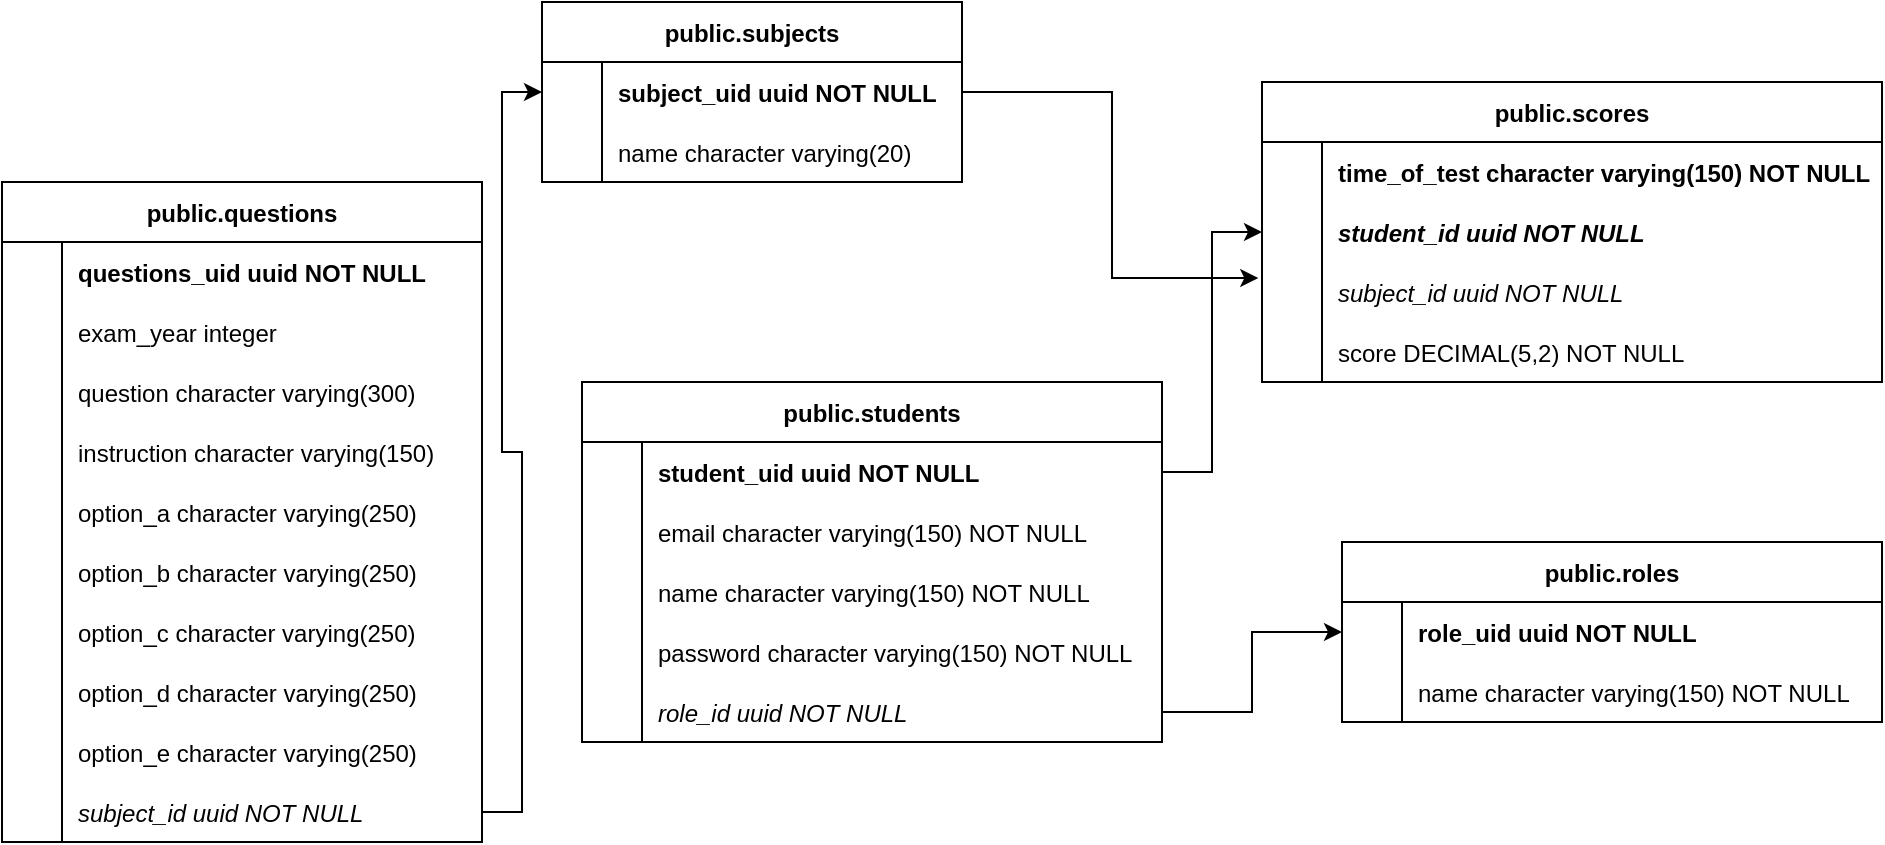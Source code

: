 <mxfile version="21.1.5" type="github">
  <diagram id="R2lEEEUBdFMjLlhIrx00" name="Page-1">
    <mxGraphModel dx="1644" dy="1570" grid="1" gridSize="10" guides="1" tooltips="1" connect="1" arrows="1" fold="1" page="1" pageScale="1" pageWidth="850" pageHeight="1100" math="0" shadow="0" extFonts="Permanent Marker^https://fonts.googleapis.com/css?family=Permanent+Marker">
      <root>
        <mxCell id="0" />
        <mxCell id="1" parent="0" />
        <mxCell id="MU_Egy2QVx_UB3qHDMcQ-1" value="public.questions" style="shape=table;startSize=30;container=1;collapsible=1;childLayout=tableLayout;fixedRows=1;rowLines=0;fontStyle=1;align=center;resizeLast=1;" vertex="1" parent="1">
          <mxGeometry x="-410" y="80" width="240" height="330" as="geometry" />
        </mxCell>
        <mxCell id="MU_Egy2QVx_UB3qHDMcQ-2" value="" style="shape=tableRow;horizontal=0;startSize=0;swimlaneHead=0;swimlaneBody=0;fillColor=none;collapsible=0;dropTarget=0;points=[[0,0.5],[1,0.5]];portConstraint=eastwest;strokeColor=inherit;top=0;left=0;right=0;bottom=0;" vertex="1" parent="MU_Egy2QVx_UB3qHDMcQ-1">
          <mxGeometry y="30" width="240" height="30" as="geometry" />
        </mxCell>
        <mxCell id="MU_Egy2QVx_UB3qHDMcQ-3" value="" style="shape=partialRectangle;overflow=hidden;connectable=0;fillColor=none;strokeColor=inherit;top=0;left=0;bottom=0;right=0;" vertex="1" parent="MU_Egy2QVx_UB3qHDMcQ-2">
          <mxGeometry width="30" height="30" as="geometry">
            <mxRectangle width="30" height="30" as="alternateBounds" />
          </mxGeometry>
        </mxCell>
        <mxCell id="MU_Egy2QVx_UB3qHDMcQ-4" value="questions_uid uuid NOT NULL" style="shape=partialRectangle;overflow=hidden;connectable=0;fillColor=none;align=left;strokeColor=inherit;top=0;left=0;bottom=0;right=0;spacingLeft=6;fontStyle=1" vertex="1" parent="MU_Egy2QVx_UB3qHDMcQ-2">
          <mxGeometry x="30" width="210" height="30" as="geometry">
            <mxRectangle width="210" height="30" as="alternateBounds" />
          </mxGeometry>
        </mxCell>
        <mxCell id="MU_Egy2QVx_UB3qHDMcQ-5" value="" style="shape=tableRow;horizontal=0;startSize=0;swimlaneHead=0;swimlaneBody=0;fillColor=none;collapsible=0;dropTarget=0;points=[[0,0.5],[1,0.5]];portConstraint=eastwest;strokeColor=inherit;top=0;left=0;right=0;bottom=0;" vertex="1" parent="MU_Egy2QVx_UB3qHDMcQ-1">
          <mxGeometry y="60" width="240" height="30" as="geometry" />
        </mxCell>
        <mxCell id="MU_Egy2QVx_UB3qHDMcQ-6" value="" style="shape=partialRectangle;overflow=hidden;connectable=0;fillColor=none;strokeColor=inherit;top=0;left=0;bottom=0;right=0;" vertex="1" parent="MU_Egy2QVx_UB3qHDMcQ-5">
          <mxGeometry width="30" height="30" as="geometry">
            <mxRectangle width="30" height="30" as="alternateBounds" />
          </mxGeometry>
        </mxCell>
        <mxCell id="MU_Egy2QVx_UB3qHDMcQ-7" value="exam_year integer" style="shape=partialRectangle;overflow=hidden;connectable=0;fillColor=none;align=left;strokeColor=inherit;top=0;left=0;bottom=0;right=0;spacingLeft=6;" vertex="1" parent="MU_Egy2QVx_UB3qHDMcQ-5">
          <mxGeometry x="30" width="210" height="30" as="geometry">
            <mxRectangle width="210" height="30" as="alternateBounds" />
          </mxGeometry>
        </mxCell>
        <mxCell id="MU_Egy2QVx_UB3qHDMcQ-8" value="" style="shape=tableRow;horizontal=0;startSize=0;swimlaneHead=0;swimlaneBody=0;fillColor=none;collapsible=0;dropTarget=0;points=[[0,0.5],[1,0.5]];portConstraint=eastwest;strokeColor=inherit;top=0;left=0;right=0;bottom=0;" vertex="1" parent="MU_Egy2QVx_UB3qHDMcQ-1">
          <mxGeometry y="90" width="240" height="30" as="geometry" />
        </mxCell>
        <mxCell id="MU_Egy2QVx_UB3qHDMcQ-9" value="" style="shape=partialRectangle;overflow=hidden;connectable=0;fillColor=none;strokeColor=inherit;top=0;left=0;bottom=0;right=0;" vertex="1" parent="MU_Egy2QVx_UB3qHDMcQ-8">
          <mxGeometry width="30" height="30" as="geometry">
            <mxRectangle width="30" height="30" as="alternateBounds" />
          </mxGeometry>
        </mxCell>
        <mxCell id="MU_Egy2QVx_UB3qHDMcQ-10" value="question character varying(300)" style="shape=partialRectangle;overflow=hidden;connectable=0;fillColor=none;align=left;strokeColor=inherit;top=0;left=0;bottom=0;right=0;spacingLeft=6;" vertex="1" parent="MU_Egy2QVx_UB3qHDMcQ-8">
          <mxGeometry x="30" width="210" height="30" as="geometry">
            <mxRectangle width="210" height="30" as="alternateBounds" />
          </mxGeometry>
        </mxCell>
        <mxCell id="MU_Egy2QVx_UB3qHDMcQ-11" value="" style="shape=tableRow;horizontal=0;startSize=0;swimlaneHead=0;swimlaneBody=0;fillColor=none;collapsible=0;dropTarget=0;points=[[0,0.5],[1,0.5]];portConstraint=eastwest;strokeColor=inherit;top=0;left=0;right=0;bottom=0;" vertex="1" parent="MU_Egy2QVx_UB3qHDMcQ-1">
          <mxGeometry y="120" width="240" height="30" as="geometry" />
        </mxCell>
        <mxCell id="MU_Egy2QVx_UB3qHDMcQ-12" value="" style="shape=partialRectangle;overflow=hidden;connectable=0;fillColor=none;strokeColor=inherit;top=0;left=0;bottom=0;right=0;" vertex="1" parent="MU_Egy2QVx_UB3qHDMcQ-11">
          <mxGeometry width="30" height="30" as="geometry">
            <mxRectangle width="30" height="30" as="alternateBounds" />
          </mxGeometry>
        </mxCell>
        <mxCell id="MU_Egy2QVx_UB3qHDMcQ-13" value="instruction character varying(150)" style="shape=partialRectangle;overflow=hidden;connectable=0;fillColor=none;align=left;strokeColor=inherit;top=0;left=0;bottom=0;right=0;spacingLeft=6;" vertex="1" parent="MU_Egy2QVx_UB3qHDMcQ-11">
          <mxGeometry x="30" width="210" height="30" as="geometry">
            <mxRectangle width="210" height="30" as="alternateBounds" />
          </mxGeometry>
        </mxCell>
        <mxCell id="MU_Egy2QVx_UB3qHDMcQ-14" value="" style="shape=tableRow;horizontal=0;startSize=0;swimlaneHead=0;swimlaneBody=0;fillColor=none;collapsible=0;dropTarget=0;points=[[0,0.5],[1,0.5]];portConstraint=eastwest;strokeColor=inherit;top=0;left=0;right=0;bottom=0;" vertex="1" parent="MU_Egy2QVx_UB3qHDMcQ-1">
          <mxGeometry y="150" width="240" height="30" as="geometry" />
        </mxCell>
        <mxCell id="MU_Egy2QVx_UB3qHDMcQ-15" value="" style="shape=partialRectangle;overflow=hidden;connectable=0;fillColor=none;strokeColor=inherit;top=0;left=0;bottom=0;right=0;" vertex="1" parent="MU_Egy2QVx_UB3qHDMcQ-14">
          <mxGeometry width="30" height="30" as="geometry">
            <mxRectangle width="30" height="30" as="alternateBounds" />
          </mxGeometry>
        </mxCell>
        <mxCell id="MU_Egy2QVx_UB3qHDMcQ-16" value="option_a character varying(250)" style="shape=partialRectangle;overflow=hidden;connectable=0;fillColor=none;align=left;strokeColor=inherit;top=0;left=0;bottom=0;right=0;spacingLeft=6;" vertex="1" parent="MU_Egy2QVx_UB3qHDMcQ-14">
          <mxGeometry x="30" width="210" height="30" as="geometry">
            <mxRectangle width="210" height="30" as="alternateBounds" />
          </mxGeometry>
        </mxCell>
        <mxCell id="MU_Egy2QVx_UB3qHDMcQ-17" value="" style="shape=tableRow;horizontal=0;startSize=0;swimlaneHead=0;swimlaneBody=0;fillColor=none;collapsible=0;dropTarget=0;points=[[0,0.5],[1,0.5]];portConstraint=eastwest;strokeColor=inherit;top=0;left=0;right=0;bottom=0;" vertex="1" parent="MU_Egy2QVx_UB3qHDMcQ-1">
          <mxGeometry y="180" width="240" height="30" as="geometry" />
        </mxCell>
        <mxCell id="MU_Egy2QVx_UB3qHDMcQ-18" value="" style="shape=partialRectangle;overflow=hidden;connectable=0;fillColor=none;strokeColor=inherit;top=0;left=0;bottom=0;right=0;" vertex="1" parent="MU_Egy2QVx_UB3qHDMcQ-17">
          <mxGeometry width="30" height="30" as="geometry">
            <mxRectangle width="30" height="30" as="alternateBounds" />
          </mxGeometry>
        </mxCell>
        <mxCell id="MU_Egy2QVx_UB3qHDMcQ-19" value="option_b character varying(250)" style="shape=partialRectangle;overflow=hidden;connectable=0;fillColor=none;align=left;strokeColor=inherit;top=0;left=0;bottom=0;right=0;spacingLeft=6;" vertex="1" parent="MU_Egy2QVx_UB3qHDMcQ-17">
          <mxGeometry x="30" width="210" height="30" as="geometry">
            <mxRectangle width="210" height="30" as="alternateBounds" />
          </mxGeometry>
        </mxCell>
        <mxCell id="MU_Egy2QVx_UB3qHDMcQ-20" value="" style="shape=tableRow;horizontal=0;startSize=0;swimlaneHead=0;swimlaneBody=0;fillColor=none;collapsible=0;dropTarget=0;points=[[0,0.5],[1,0.5]];portConstraint=eastwest;strokeColor=inherit;top=0;left=0;right=0;bottom=0;" vertex="1" parent="MU_Egy2QVx_UB3qHDMcQ-1">
          <mxGeometry y="210" width="240" height="30" as="geometry" />
        </mxCell>
        <mxCell id="MU_Egy2QVx_UB3qHDMcQ-21" value="" style="shape=partialRectangle;overflow=hidden;connectable=0;fillColor=none;strokeColor=inherit;top=0;left=0;bottom=0;right=0;" vertex="1" parent="MU_Egy2QVx_UB3qHDMcQ-20">
          <mxGeometry width="30" height="30" as="geometry">
            <mxRectangle width="30" height="30" as="alternateBounds" />
          </mxGeometry>
        </mxCell>
        <mxCell id="MU_Egy2QVx_UB3qHDMcQ-22" value="option_c character varying(250)" style="shape=partialRectangle;overflow=hidden;connectable=0;fillColor=none;align=left;strokeColor=inherit;top=0;left=0;bottom=0;right=0;spacingLeft=6;" vertex="1" parent="MU_Egy2QVx_UB3qHDMcQ-20">
          <mxGeometry x="30" width="210" height="30" as="geometry">
            <mxRectangle width="210" height="30" as="alternateBounds" />
          </mxGeometry>
        </mxCell>
        <mxCell id="MU_Egy2QVx_UB3qHDMcQ-23" value="" style="shape=tableRow;horizontal=0;startSize=0;swimlaneHead=0;swimlaneBody=0;fillColor=none;collapsible=0;dropTarget=0;points=[[0,0.5],[1,0.5]];portConstraint=eastwest;strokeColor=inherit;top=0;left=0;right=0;bottom=0;" vertex="1" parent="MU_Egy2QVx_UB3qHDMcQ-1">
          <mxGeometry y="240" width="240" height="30" as="geometry" />
        </mxCell>
        <mxCell id="MU_Egy2QVx_UB3qHDMcQ-24" value="" style="shape=partialRectangle;overflow=hidden;connectable=0;fillColor=none;strokeColor=inherit;top=0;left=0;bottom=0;right=0;" vertex="1" parent="MU_Egy2QVx_UB3qHDMcQ-23">
          <mxGeometry width="30" height="30" as="geometry">
            <mxRectangle width="30" height="30" as="alternateBounds" />
          </mxGeometry>
        </mxCell>
        <mxCell id="MU_Egy2QVx_UB3qHDMcQ-25" value="option_d character varying(250)" style="shape=partialRectangle;overflow=hidden;connectable=0;fillColor=none;align=left;strokeColor=inherit;top=0;left=0;bottom=0;right=0;spacingLeft=6;" vertex="1" parent="MU_Egy2QVx_UB3qHDMcQ-23">
          <mxGeometry x="30" width="210" height="30" as="geometry">
            <mxRectangle width="210" height="30" as="alternateBounds" />
          </mxGeometry>
        </mxCell>
        <mxCell id="MU_Egy2QVx_UB3qHDMcQ-26" value="" style="shape=tableRow;horizontal=0;startSize=0;swimlaneHead=0;swimlaneBody=0;fillColor=none;collapsible=0;dropTarget=0;points=[[0,0.5],[1,0.5]];portConstraint=eastwest;strokeColor=inherit;top=0;left=0;right=0;bottom=0;" vertex="1" parent="MU_Egy2QVx_UB3qHDMcQ-1">
          <mxGeometry y="270" width="240" height="30" as="geometry" />
        </mxCell>
        <mxCell id="MU_Egy2QVx_UB3qHDMcQ-27" value="" style="shape=partialRectangle;overflow=hidden;connectable=0;fillColor=none;strokeColor=inherit;top=0;left=0;bottom=0;right=0;" vertex="1" parent="MU_Egy2QVx_UB3qHDMcQ-26">
          <mxGeometry width="30" height="30" as="geometry">
            <mxRectangle width="30" height="30" as="alternateBounds" />
          </mxGeometry>
        </mxCell>
        <mxCell id="MU_Egy2QVx_UB3qHDMcQ-28" value="option_e character varying(250)" style="shape=partialRectangle;overflow=hidden;connectable=0;fillColor=none;align=left;strokeColor=inherit;top=0;left=0;bottom=0;right=0;spacingLeft=6;" vertex="1" parent="MU_Egy2QVx_UB3qHDMcQ-26">
          <mxGeometry x="30" width="210" height="30" as="geometry">
            <mxRectangle width="210" height="30" as="alternateBounds" />
          </mxGeometry>
        </mxCell>
        <mxCell id="MU_Egy2QVx_UB3qHDMcQ-29" value="" style="shape=tableRow;horizontal=0;startSize=0;swimlaneHead=0;swimlaneBody=0;fillColor=none;collapsible=0;dropTarget=0;points=[[0,0.5],[1,0.5]];portConstraint=eastwest;strokeColor=inherit;top=0;left=0;right=0;bottom=0;" vertex="1" parent="MU_Egy2QVx_UB3qHDMcQ-1">
          <mxGeometry y="300" width="240" height="30" as="geometry" />
        </mxCell>
        <mxCell id="MU_Egy2QVx_UB3qHDMcQ-30" value="" style="shape=partialRectangle;overflow=hidden;connectable=0;fillColor=none;strokeColor=inherit;top=0;left=0;bottom=0;right=0;" vertex="1" parent="MU_Egy2QVx_UB3qHDMcQ-29">
          <mxGeometry width="30" height="30" as="geometry">
            <mxRectangle width="30" height="30" as="alternateBounds" />
          </mxGeometry>
        </mxCell>
        <mxCell id="MU_Egy2QVx_UB3qHDMcQ-31" value="subject_id uuid NOT NULL" style="shape=partialRectangle;overflow=hidden;connectable=0;fillColor=none;align=left;strokeColor=inherit;top=0;left=0;bottom=0;right=0;spacingLeft=6;fontStyle=2" vertex="1" parent="MU_Egy2QVx_UB3qHDMcQ-29">
          <mxGeometry x="30" width="210" height="30" as="geometry">
            <mxRectangle width="210" height="30" as="alternateBounds" />
          </mxGeometry>
        </mxCell>
        <mxCell id="MU_Egy2QVx_UB3qHDMcQ-32" value="public.students" style="shape=table;startSize=30;container=1;collapsible=1;childLayout=tableLayout;fixedRows=1;rowLines=0;fontStyle=1;align=center;resizeLast=1;" vertex="1" parent="1">
          <mxGeometry x="-120" y="180" width="290" height="180" as="geometry" />
        </mxCell>
        <mxCell id="MU_Egy2QVx_UB3qHDMcQ-33" value="" style="shape=tableRow;horizontal=0;startSize=0;swimlaneHead=0;swimlaneBody=0;fillColor=none;collapsible=0;dropTarget=0;points=[[0,0.5],[1,0.5]];portConstraint=eastwest;strokeColor=inherit;top=0;left=0;right=0;bottom=0;" vertex="1" parent="MU_Egy2QVx_UB3qHDMcQ-32">
          <mxGeometry y="30" width="290" height="30" as="geometry" />
        </mxCell>
        <mxCell id="MU_Egy2QVx_UB3qHDMcQ-34" value="" style="shape=partialRectangle;overflow=hidden;connectable=0;fillColor=none;strokeColor=inherit;top=0;left=0;bottom=0;right=0;" vertex="1" parent="MU_Egy2QVx_UB3qHDMcQ-33">
          <mxGeometry width="30" height="30" as="geometry">
            <mxRectangle width="30" height="30" as="alternateBounds" />
          </mxGeometry>
        </mxCell>
        <mxCell id="MU_Egy2QVx_UB3qHDMcQ-35" value="student_uid uuid NOT NULL" style="shape=partialRectangle;overflow=hidden;connectable=0;fillColor=none;align=left;strokeColor=inherit;top=0;left=0;bottom=0;right=0;spacingLeft=6;fontStyle=1" vertex="1" parent="MU_Egy2QVx_UB3qHDMcQ-33">
          <mxGeometry x="30" width="260" height="30" as="geometry">
            <mxRectangle width="260" height="30" as="alternateBounds" />
          </mxGeometry>
        </mxCell>
        <mxCell id="MU_Egy2QVx_UB3qHDMcQ-36" value="" style="shape=tableRow;horizontal=0;startSize=0;swimlaneHead=0;swimlaneBody=0;fillColor=none;collapsible=0;dropTarget=0;points=[[0,0.5],[1,0.5]];portConstraint=eastwest;strokeColor=inherit;top=0;left=0;right=0;bottom=0;" vertex="1" parent="MU_Egy2QVx_UB3qHDMcQ-32">
          <mxGeometry y="60" width="290" height="30" as="geometry" />
        </mxCell>
        <mxCell id="MU_Egy2QVx_UB3qHDMcQ-37" value="" style="shape=partialRectangle;overflow=hidden;connectable=0;fillColor=none;strokeColor=inherit;top=0;left=0;bottom=0;right=0;" vertex="1" parent="MU_Egy2QVx_UB3qHDMcQ-36">
          <mxGeometry width="30" height="30" as="geometry">
            <mxRectangle width="30" height="30" as="alternateBounds" />
          </mxGeometry>
        </mxCell>
        <mxCell id="MU_Egy2QVx_UB3qHDMcQ-38" value="email character varying(150) NOT NULL" style="shape=partialRectangle;overflow=hidden;connectable=0;fillColor=none;align=left;strokeColor=inherit;top=0;left=0;bottom=0;right=0;spacingLeft=6;" vertex="1" parent="MU_Egy2QVx_UB3qHDMcQ-36">
          <mxGeometry x="30" width="260" height="30" as="geometry">
            <mxRectangle width="260" height="30" as="alternateBounds" />
          </mxGeometry>
        </mxCell>
        <mxCell id="MU_Egy2QVx_UB3qHDMcQ-39" value="" style="shape=tableRow;horizontal=0;startSize=0;swimlaneHead=0;swimlaneBody=0;fillColor=none;collapsible=0;dropTarget=0;points=[[0,0.5],[1,0.5]];portConstraint=eastwest;strokeColor=inherit;top=0;left=0;right=0;bottom=0;" vertex="1" parent="MU_Egy2QVx_UB3qHDMcQ-32">
          <mxGeometry y="90" width="290" height="30" as="geometry" />
        </mxCell>
        <mxCell id="MU_Egy2QVx_UB3qHDMcQ-40" value="" style="shape=partialRectangle;overflow=hidden;connectable=0;fillColor=none;strokeColor=inherit;top=0;left=0;bottom=0;right=0;" vertex="1" parent="MU_Egy2QVx_UB3qHDMcQ-39">
          <mxGeometry width="30" height="30" as="geometry">
            <mxRectangle width="30" height="30" as="alternateBounds" />
          </mxGeometry>
        </mxCell>
        <mxCell id="MU_Egy2QVx_UB3qHDMcQ-41" value="name character varying(150) NOT NULL" style="shape=partialRectangle;overflow=hidden;connectable=0;fillColor=none;align=left;strokeColor=inherit;top=0;left=0;bottom=0;right=0;spacingLeft=6;" vertex="1" parent="MU_Egy2QVx_UB3qHDMcQ-39">
          <mxGeometry x="30" width="260" height="30" as="geometry">
            <mxRectangle width="260" height="30" as="alternateBounds" />
          </mxGeometry>
        </mxCell>
        <mxCell id="MU_Egy2QVx_UB3qHDMcQ-42" value="" style="shape=tableRow;horizontal=0;startSize=0;swimlaneHead=0;swimlaneBody=0;fillColor=none;collapsible=0;dropTarget=0;points=[[0,0.5],[1,0.5]];portConstraint=eastwest;strokeColor=inherit;top=0;left=0;right=0;bottom=0;" vertex="1" parent="MU_Egy2QVx_UB3qHDMcQ-32">
          <mxGeometry y="120" width="290" height="30" as="geometry" />
        </mxCell>
        <mxCell id="MU_Egy2QVx_UB3qHDMcQ-43" value="" style="shape=partialRectangle;overflow=hidden;connectable=0;fillColor=none;strokeColor=inherit;top=0;left=0;bottom=0;right=0;" vertex="1" parent="MU_Egy2QVx_UB3qHDMcQ-42">
          <mxGeometry width="30" height="30" as="geometry">
            <mxRectangle width="30" height="30" as="alternateBounds" />
          </mxGeometry>
        </mxCell>
        <mxCell id="MU_Egy2QVx_UB3qHDMcQ-44" value="password character varying(150) NOT NULL" style="shape=partialRectangle;overflow=hidden;connectable=0;fillColor=none;align=left;strokeColor=inherit;top=0;left=0;bottom=0;right=0;spacingLeft=6;" vertex="1" parent="MU_Egy2QVx_UB3qHDMcQ-42">
          <mxGeometry x="30" width="260" height="30" as="geometry">
            <mxRectangle width="260" height="30" as="alternateBounds" />
          </mxGeometry>
        </mxCell>
        <mxCell id="MU_Egy2QVx_UB3qHDMcQ-45" value="" style="shape=tableRow;horizontal=0;startSize=0;swimlaneHead=0;swimlaneBody=0;fillColor=none;collapsible=0;dropTarget=0;points=[[0,0.5],[1,0.5]];portConstraint=eastwest;strokeColor=inherit;top=0;left=0;right=0;bottom=0;" vertex="1" parent="MU_Egy2QVx_UB3qHDMcQ-32">
          <mxGeometry y="150" width="290" height="30" as="geometry" />
        </mxCell>
        <mxCell id="MU_Egy2QVx_UB3qHDMcQ-46" value="" style="shape=partialRectangle;overflow=hidden;connectable=0;fillColor=none;strokeColor=inherit;top=0;left=0;bottom=0;right=0;" vertex="1" parent="MU_Egy2QVx_UB3qHDMcQ-45">
          <mxGeometry width="30" height="30" as="geometry">
            <mxRectangle width="30" height="30" as="alternateBounds" />
          </mxGeometry>
        </mxCell>
        <mxCell id="MU_Egy2QVx_UB3qHDMcQ-47" value="role_id uuid NOT NULL" style="shape=partialRectangle;overflow=hidden;connectable=0;fillColor=none;align=left;strokeColor=inherit;top=0;left=0;bottom=0;right=0;spacingLeft=6;fontStyle=2" vertex="1" parent="MU_Egy2QVx_UB3qHDMcQ-45">
          <mxGeometry x="30" width="260" height="30" as="geometry">
            <mxRectangle width="260" height="30" as="alternateBounds" />
          </mxGeometry>
        </mxCell>
        <mxCell id="MU_Egy2QVx_UB3qHDMcQ-48" value="public.scores" style="shape=table;startSize=30;container=1;collapsible=1;childLayout=tableLayout;fixedRows=1;rowLines=0;fontStyle=1;align=center;resizeLast=1;" vertex="1" parent="1">
          <mxGeometry x="220" y="30" width="310" height="150" as="geometry" />
        </mxCell>
        <mxCell id="MU_Egy2QVx_UB3qHDMcQ-49" value="" style="shape=tableRow;horizontal=0;startSize=0;swimlaneHead=0;swimlaneBody=0;fillColor=none;collapsible=0;dropTarget=0;points=[[0,0.5],[1,0.5]];portConstraint=eastwest;strokeColor=inherit;top=0;left=0;right=0;bottom=0;" vertex="1" parent="MU_Egy2QVx_UB3qHDMcQ-48">
          <mxGeometry y="30" width="310" height="30" as="geometry" />
        </mxCell>
        <mxCell id="MU_Egy2QVx_UB3qHDMcQ-50" value="" style="shape=partialRectangle;overflow=hidden;connectable=0;fillColor=none;strokeColor=inherit;top=0;left=0;bottom=0;right=0;" vertex="1" parent="MU_Egy2QVx_UB3qHDMcQ-49">
          <mxGeometry width="30" height="30" as="geometry">
            <mxRectangle width="30" height="30" as="alternateBounds" />
          </mxGeometry>
        </mxCell>
        <mxCell id="MU_Egy2QVx_UB3qHDMcQ-51" value="time_of_test character varying(150) NOT NULL" style="shape=partialRectangle;overflow=hidden;connectable=0;fillColor=none;align=left;strokeColor=inherit;top=0;left=0;bottom=0;right=0;spacingLeft=6;fontStyle=1" vertex="1" parent="MU_Egy2QVx_UB3qHDMcQ-49">
          <mxGeometry x="30" width="280" height="30" as="geometry">
            <mxRectangle width="280" height="30" as="alternateBounds" />
          </mxGeometry>
        </mxCell>
        <mxCell id="MU_Egy2QVx_UB3qHDMcQ-52" value="" style="shape=tableRow;horizontal=0;startSize=0;swimlaneHead=0;swimlaneBody=0;fillColor=none;collapsible=0;dropTarget=0;points=[[0,0.5],[1,0.5]];portConstraint=eastwest;strokeColor=inherit;top=0;left=0;right=0;bottom=0;" vertex="1" parent="MU_Egy2QVx_UB3qHDMcQ-48">
          <mxGeometry y="60" width="310" height="30" as="geometry" />
        </mxCell>
        <mxCell id="MU_Egy2QVx_UB3qHDMcQ-53" value="" style="shape=partialRectangle;overflow=hidden;connectable=0;fillColor=none;strokeColor=inherit;top=0;left=0;bottom=0;right=0;" vertex="1" parent="MU_Egy2QVx_UB3qHDMcQ-52">
          <mxGeometry width="30" height="30" as="geometry">
            <mxRectangle width="30" height="30" as="alternateBounds" />
          </mxGeometry>
        </mxCell>
        <mxCell id="MU_Egy2QVx_UB3qHDMcQ-54" value="student_id uuid NOT NULL" style="shape=partialRectangle;overflow=hidden;connectable=0;fillColor=none;align=left;strokeColor=inherit;top=0;left=0;bottom=0;right=0;spacingLeft=6;fontStyle=3" vertex="1" parent="MU_Egy2QVx_UB3qHDMcQ-52">
          <mxGeometry x="30" width="280" height="30" as="geometry">
            <mxRectangle width="280" height="30" as="alternateBounds" />
          </mxGeometry>
        </mxCell>
        <mxCell id="MU_Egy2QVx_UB3qHDMcQ-55" value="" style="shape=tableRow;horizontal=0;startSize=0;swimlaneHead=0;swimlaneBody=0;fillColor=none;collapsible=0;dropTarget=0;points=[[0,0.5],[1,0.5]];portConstraint=eastwest;strokeColor=inherit;top=0;left=0;right=0;bottom=0;" vertex="1" parent="MU_Egy2QVx_UB3qHDMcQ-48">
          <mxGeometry y="90" width="310" height="30" as="geometry" />
        </mxCell>
        <mxCell id="MU_Egy2QVx_UB3qHDMcQ-56" value="" style="shape=partialRectangle;overflow=hidden;connectable=0;fillColor=none;strokeColor=inherit;top=0;left=0;bottom=0;right=0;" vertex="1" parent="MU_Egy2QVx_UB3qHDMcQ-55">
          <mxGeometry width="30" height="30" as="geometry">
            <mxRectangle width="30" height="30" as="alternateBounds" />
          </mxGeometry>
        </mxCell>
        <mxCell id="MU_Egy2QVx_UB3qHDMcQ-57" value="subject_id uuid NOT NULL" style="shape=partialRectangle;overflow=hidden;connectable=0;fillColor=none;align=left;strokeColor=inherit;top=0;left=0;bottom=0;right=0;spacingLeft=6;fontStyle=2" vertex="1" parent="MU_Egy2QVx_UB3qHDMcQ-55">
          <mxGeometry x="30" width="280" height="30" as="geometry">
            <mxRectangle width="280" height="30" as="alternateBounds" />
          </mxGeometry>
        </mxCell>
        <mxCell id="MU_Egy2QVx_UB3qHDMcQ-58" value="" style="shape=tableRow;horizontal=0;startSize=0;swimlaneHead=0;swimlaneBody=0;fillColor=none;collapsible=0;dropTarget=0;points=[[0,0.5],[1,0.5]];portConstraint=eastwest;strokeColor=inherit;top=0;left=0;right=0;bottom=0;" vertex="1" parent="MU_Egy2QVx_UB3qHDMcQ-48">
          <mxGeometry y="120" width="310" height="30" as="geometry" />
        </mxCell>
        <mxCell id="MU_Egy2QVx_UB3qHDMcQ-59" value="" style="shape=partialRectangle;overflow=hidden;connectable=0;fillColor=none;strokeColor=inherit;top=0;left=0;bottom=0;right=0;" vertex="1" parent="MU_Egy2QVx_UB3qHDMcQ-58">
          <mxGeometry width="30" height="30" as="geometry">
            <mxRectangle width="30" height="30" as="alternateBounds" />
          </mxGeometry>
        </mxCell>
        <mxCell id="MU_Egy2QVx_UB3qHDMcQ-60" value="score DECIMAL(5,2) NOT NULL" style="shape=partialRectangle;overflow=hidden;connectable=0;fillColor=none;align=left;strokeColor=inherit;top=0;left=0;bottom=0;right=0;spacingLeft=6;" vertex="1" parent="MU_Egy2QVx_UB3qHDMcQ-58">
          <mxGeometry x="30" width="280" height="30" as="geometry">
            <mxRectangle width="280" height="30" as="alternateBounds" />
          </mxGeometry>
        </mxCell>
        <mxCell id="MU_Egy2QVx_UB3qHDMcQ-61" value="public.roles" style="shape=table;startSize=30;container=1;collapsible=1;childLayout=tableLayout;fixedRows=1;rowLines=0;fontStyle=1;align=center;resizeLast=1;" vertex="1" parent="1">
          <mxGeometry x="260" y="260" width="270" height="90" as="geometry" />
        </mxCell>
        <mxCell id="MU_Egy2QVx_UB3qHDMcQ-62" value="" style="shape=tableRow;horizontal=0;startSize=0;swimlaneHead=0;swimlaneBody=0;fillColor=none;collapsible=0;dropTarget=0;points=[[0,0.5],[1,0.5]];portConstraint=eastwest;strokeColor=inherit;top=0;left=0;right=0;bottom=0;" vertex="1" parent="MU_Egy2QVx_UB3qHDMcQ-61">
          <mxGeometry y="30" width="270" height="30" as="geometry" />
        </mxCell>
        <mxCell id="MU_Egy2QVx_UB3qHDMcQ-63" value="" style="shape=partialRectangle;overflow=hidden;connectable=0;fillColor=none;strokeColor=inherit;top=0;left=0;bottom=0;right=0;" vertex="1" parent="MU_Egy2QVx_UB3qHDMcQ-62">
          <mxGeometry width="30" height="30" as="geometry">
            <mxRectangle width="30" height="30" as="alternateBounds" />
          </mxGeometry>
        </mxCell>
        <mxCell id="MU_Egy2QVx_UB3qHDMcQ-64" value="role_uid uuid NOT NULL" style="shape=partialRectangle;overflow=hidden;connectable=0;fillColor=none;align=left;strokeColor=inherit;top=0;left=0;bottom=0;right=0;spacingLeft=6;fontStyle=1" vertex="1" parent="MU_Egy2QVx_UB3qHDMcQ-62">
          <mxGeometry x="30" width="240" height="30" as="geometry">
            <mxRectangle width="240" height="30" as="alternateBounds" />
          </mxGeometry>
        </mxCell>
        <mxCell id="MU_Egy2QVx_UB3qHDMcQ-65" value="" style="shape=tableRow;horizontal=0;startSize=0;swimlaneHead=0;swimlaneBody=0;fillColor=none;collapsible=0;dropTarget=0;points=[[0,0.5],[1,0.5]];portConstraint=eastwest;strokeColor=inherit;top=0;left=0;right=0;bottom=0;" vertex="1" parent="MU_Egy2QVx_UB3qHDMcQ-61">
          <mxGeometry y="60" width="270" height="30" as="geometry" />
        </mxCell>
        <mxCell id="MU_Egy2QVx_UB3qHDMcQ-66" value="" style="shape=partialRectangle;overflow=hidden;connectable=0;fillColor=none;strokeColor=inherit;top=0;left=0;bottom=0;right=0;" vertex="1" parent="MU_Egy2QVx_UB3qHDMcQ-65">
          <mxGeometry width="30" height="30" as="geometry">
            <mxRectangle width="30" height="30" as="alternateBounds" />
          </mxGeometry>
        </mxCell>
        <mxCell id="MU_Egy2QVx_UB3qHDMcQ-67" value="name character varying(150) NOT NULL" style="shape=partialRectangle;overflow=hidden;connectable=0;fillColor=none;align=left;strokeColor=inherit;top=0;left=0;bottom=0;right=0;spacingLeft=6;" vertex="1" parent="MU_Egy2QVx_UB3qHDMcQ-65">
          <mxGeometry x="30" width="240" height="30" as="geometry">
            <mxRectangle width="240" height="30" as="alternateBounds" />
          </mxGeometry>
        </mxCell>
        <mxCell id="MU_Egy2QVx_UB3qHDMcQ-68" value="public.subjects" style="shape=table;startSize=30;container=1;collapsible=1;childLayout=tableLayout;fixedRows=1;rowLines=0;fontStyle=1;align=center;resizeLast=1;" vertex="1" parent="1">
          <mxGeometry x="-140" y="-10" width="210" height="90" as="geometry" />
        </mxCell>
        <mxCell id="MU_Egy2QVx_UB3qHDMcQ-69" value="" style="shape=tableRow;horizontal=0;startSize=0;swimlaneHead=0;swimlaneBody=0;fillColor=none;collapsible=0;dropTarget=0;points=[[0,0.5],[1,0.5]];portConstraint=eastwest;strokeColor=inherit;top=0;left=0;right=0;bottom=0;" vertex="1" parent="MU_Egy2QVx_UB3qHDMcQ-68">
          <mxGeometry y="30" width="210" height="30" as="geometry" />
        </mxCell>
        <mxCell id="MU_Egy2QVx_UB3qHDMcQ-70" value="" style="shape=partialRectangle;overflow=hidden;connectable=0;fillColor=none;strokeColor=inherit;top=0;left=0;bottom=0;right=0;" vertex="1" parent="MU_Egy2QVx_UB3qHDMcQ-69">
          <mxGeometry width="30" height="30" as="geometry">
            <mxRectangle width="30" height="30" as="alternateBounds" />
          </mxGeometry>
        </mxCell>
        <mxCell id="MU_Egy2QVx_UB3qHDMcQ-71" value="subject_uid uuid NOT NULL" style="shape=partialRectangle;overflow=hidden;connectable=0;fillColor=none;align=left;strokeColor=inherit;top=0;left=0;bottom=0;right=0;spacingLeft=6;fontStyle=1" vertex="1" parent="MU_Egy2QVx_UB3qHDMcQ-69">
          <mxGeometry x="30" width="180" height="30" as="geometry">
            <mxRectangle width="180" height="30" as="alternateBounds" />
          </mxGeometry>
        </mxCell>
        <mxCell id="MU_Egy2QVx_UB3qHDMcQ-72" value="" style="shape=tableRow;horizontal=0;startSize=0;swimlaneHead=0;swimlaneBody=0;fillColor=none;collapsible=0;dropTarget=0;points=[[0,0.5],[1,0.5]];portConstraint=eastwest;strokeColor=inherit;top=0;left=0;right=0;bottom=0;" vertex="1" parent="MU_Egy2QVx_UB3qHDMcQ-68">
          <mxGeometry y="60" width="210" height="30" as="geometry" />
        </mxCell>
        <mxCell id="MU_Egy2QVx_UB3qHDMcQ-73" value="" style="shape=partialRectangle;overflow=hidden;connectable=0;fillColor=none;strokeColor=inherit;top=0;left=0;bottom=0;right=0;" vertex="1" parent="MU_Egy2QVx_UB3qHDMcQ-72">
          <mxGeometry width="30" height="30" as="geometry">
            <mxRectangle width="30" height="30" as="alternateBounds" />
          </mxGeometry>
        </mxCell>
        <mxCell id="MU_Egy2QVx_UB3qHDMcQ-74" value="name character varying(20)" style="shape=partialRectangle;overflow=hidden;connectable=0;fillColor=none;align=left;strokeColor=inherit;top=0;left=0;bottom=0;right=0;spacingLeft=6;" vertex="1" parent="MU_Egy2QVx_UB3qHDMcQ-72">
          <mxGeometry x="30" width="180" height="30" as="geometry">
            <mxRectangle width="180" height="30" as="alternateBounds" />
          </mxGeometry>
        </mxCell>
        <mxCell id="MU_Egy2QVx_UB3qHDMcQ-76" style="edgeStyle=orthogonalEdgeStyle;rounded=0;orthogonalLoop=1;jettySize=auto;html=1;exitX=1;exitY=0.5;exitDx=0;exitDy=0;entryX=-0.006;entryY=0.267;entryDx=0;entryDy=0;entryPerimeter=0;" edge="1" parent="1" source="MU_Egy2QVx_UB3qHDMcQ-69" target="MU_Egy2QVx_UB3qHDMcQ-55">
          <mxGeometry relative="1" as="geometry" />
        </mxCell>
        <mxCell id="MU_Egy2QVx_UB3qHDMcQ-77" style="edgeStyle=orthogonalEdgeStyle;rounded=0;orthogonalLoop=1;jettySize=auto;html=1;entryX=0;entryY=0.5;entryDx=0;entryDy=0;" edge="1" parent="1" source="MU_Egy2QVx_UB3qHDMcQ-29" target="MU_Egy2QVx_UB3qHDMcQ-69">
          <mxGeometry relative="1" as="geometry" />
        </mxCell>
        <mxCell id="MU_Egy2QVx_UB3qHDMcQ-78" style="edgeStyle=orthogonalEdgeStyle;rounded=0;orthogonalLoop=1;jettySize=auto;html=1;exitX=1;exitY=0.5;exitDx=0;exitDy=0;entryX=0;entryY=0.5;entryDx=0;entryDy=0;" edge="1" parent="1" source="MU_Egy2QVx_UB3qHDMcQ-33" target="MU_Egy2QVx_UB3qHDMcQ-52">
          <mxGeometry relative="1" as="geometry" />
        </mxCell>
        <mxCell id="MU_Egy2QVx_UB3qHDMcQ-79" style="edgeStyle=orthogonalEdgeStyle;rounded=0;orthogonalLoop=1;jettySize=auto;html=1;exitX=1;exitY=0.5;exitDx=0;exitDy=0;entryX=0;entryY=0.5;entryDx=0;entryDy=0;" edge="1" parent="1" source="MU_Egy2QVx_UB3qHDMcQ-45" target="MU_Egy2QVx_UB3qHDMcQ-62">
          <mxGeometry relative="1" as="geometry" />
        </mxCell>
      </root>
    </mxGraphModel>
  </diagram>
</mxfile>
